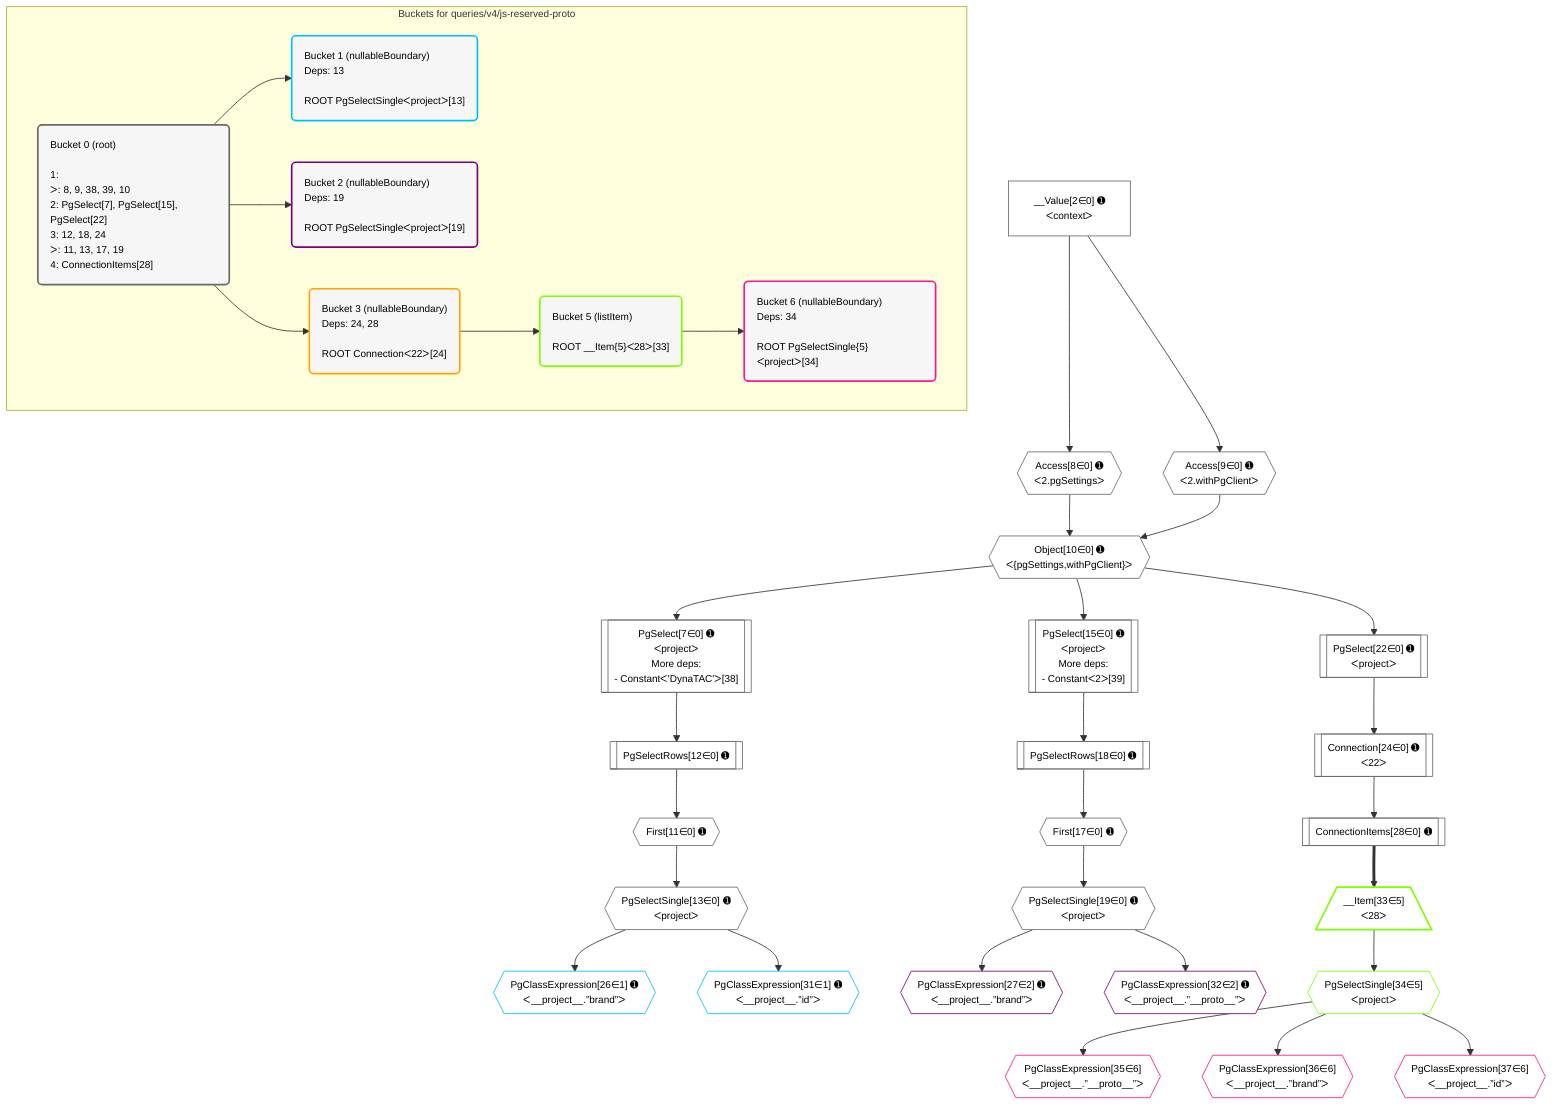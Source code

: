 %%{init: {'themeVariables': { 'fontSize': '12px'}}}%%
graph TD
    classDef path fill:#eee,stroke:#000,color:#000
    classDef plan fill:#fff,stroke-width:1px,color:#000
    classDef itemplan fill:#fff,stroke-width:2px,color:#000
    classDef unbatchedplan fill:#dff,stroke-width:1px,color:#000
    classDef sideeffectplan fill:#fcc,stroke-width:2px,color:#000
    classDef bucket fill:#f6f6f6,color:#000,stroke-width:2px,text-align:left

    subgraph "Buckets for queries/v4/js-reserved-proto"
    Bucket0("Bucket 0 (root)<br /><br />1: <br />ᐳ: 8, 9, 38, 39, 10<br />2: PgSelect[7], PgSelect[15], PgSelect[22]<br />3: 12, 18, 24<br />ᐳ: 11, 13, 17, 19<br />4: ConnectionItems[28]"):::bucket
    Bucket1("Bucket 1 (nullableBoundary)<br />Deps: 13<br /><br />ROOT PgSelectSingleᐸprojectᐳ[13]"):::bucket
    Bucket2("Bucket 2 (nullableBoundary)<br />Deps: 19<br /><br />ROOT PgSelectSingleᐸprojectᐳ[19]"):::bucket
    Bucket3("Bucket 3 (nullableBoundary)<br />Deps: 24, 28<br /><br />ROOT Connectionᐸ22ᐳ[24]"):::bucket
    Bucket5("Bucket 5 (listItem)<br /><br />ROOT __Item{5}ᐸ28ᐳ[33]"):::bucket
    Bucket6("Bucket 6 (nullableBoundary)<br />Deps: 34<br /><br />ROOT PgSelectSingle{5}ᐸprojectᐳ[34]"):::bucket
    end
    Bucket0 --> Bucket1 & Bucket2 & Bucket3
    Bucket3 --> Bucket5
    Bucket5 --> Bucket6

    %% plan dependencies
    PgSelect7[["PgSelect[7∈0] ➊<br />ᐸprojectᐳ<br />More deps:<br />- Constantᐸ'DynaTAC'ᐳ[38]"]]:::plan
    Object10{{"Object[10∈0] ➊<br />ᐸ{pgSettings,withPgClient}ᐳ"}}:::plan
    Object10 --> PgSelect7
    Access8{{"Access[8∈0] ➊<br />ᐸ2.pgSettingsᐳ"}}:::plan
    Access9{{"Access[9∈0] ➊<br />ᐸ2.withPgClientᐳ"}}:::plan
    Access8 & Access9 --> Object10
    PgSelect15[["PgSelect[15∈0] ➊<br />ᐸprojectᐳ<br />More deps:<br />- Constantᐸ2ᐳ[39]"]]:::plan
    Object10 --> PgSelect15
    __Value2["__Value[2∈0] ➊<br />ᐸcontextᐳ"]:::plan
    __Value2 --> Access8
    __Value2 --> Access9
    First11{{"First[11∈0] ➊"}}:::plan
    PgSelectRows12[["PgSelectRows[12∈0] ➊"]]:::plan
    PgSelectRows12 --> First11
    PgSelect7 --> PgSelectRows12
    PgSelectSingle13{{"PgSelectSingle[13∈0] ➊<br />ᐸprojectᐳ"}}:::plan
    First11 --> PgSelectSingle13
    First17{{"First[17∈0] ➊"}}:::plan
    PgSelectRows18[["PgSelectRows[18∈0] ➊"]]:::plan
    PgSelectRows18 --> First17
    PgSelect15 --> PgSelectRows18
    PgSelectSingle19{{"PgSelectSingle[19∈0] ➊<br />ᐸprojectᐳ"}}:::plan
    First17 --> PgSelectSingle19
    PgSelect22[["PgSelect[22∈0] ➊<br />ᐸprojectᐳ"]]:::plan
    Object10 --> PgSelect22
    Connection24[["Connection[24∈0] ➊<br />ᐸ22ᐳ"]]:::plan
    PgSelect22 --> Connection24
    ConnectionItems28[["ConnectionItems[28∈0] ➊"]]:::plan
    Connection24 --> ConnectionItems28
    PgClassExpression26{{"PgClassExpression[26∈1] ➊<br />ᐸ__project__.”brand”ᐳ"}}:::plan
    PgSelectSingle13 --> PgClassExpression26
    PgClassExpression31{{"PgClassExpression[31∈1] ➊<br />ᐸ__project__.”id”ᐳ"}}:::plan
    PgSelectSingle13 --> PgClassExpression31
    PgClassExpression27{{"PgClassExpression[27∈2] ➊<br />ᐸ__project__.”brand”ᐳ"}}:::plan
    PgSelectSingle19 --> PgClassExpression27
    PgClassExpression32{{"PgClassExpression[32∈2] ➊<br />ᐸ__project__.”__proto__”ᐳ"}}:::plan
    PgSelectSingle19 --> PgClassExpression32
    __Item33[/"__Item[33∈5]<br />ᐸ28ᐳ"\]:::itemplan
    ConnectionItems28 ==> __Item33
    PgSelectSingle34{{"PgSelectSingle[34∈5]<br />ᐸprojectᐳ"}}:::plan
    __Item33 --> PgSelectSingle34
    PgClassExpression35{{"PgClassExpression[35∈6]<br />ᐸ__project__.”__proto__”ᐳ"}}:::plan
    PgSelectSingle34 --> PgClassExpression35
    PgClassExpression36{{"PgClassExpression[36∈6]<br />ᐸ__project__.”brand”ᐳ"}}:::plan
    PgSelectSingle34 --> PgClassExpression36
    PgClassExpression37{{"PgClassExpression[37∈6]<br />ᐸ__project__.”id”ᐳ"}}:::plan
    PgSelectSingle34 --> PgClassExpression37

    %% define steps
    classDef bucket0 stroke:#696969
    class Bucket0,__Value2,PgSelect7,Access8,Access9,Object10,First11,PgSelectRows12,PgSelectSingle13,PgSelect15,First17,PgSelectRows18,PgSelectSingle19,PgSelect22,Connection24,ConnectionItems28 bucket0
    classDef bucket1 stroke:#00bfff
    class Bucket1,PgClassExpression26,PgClassExpression31 bucket1
    classDef bucket2 stroke:#7f007f
    class Bucket2,PgClassExpression27,PgClassExpression32 bucket2
    classDef bucket3 stroke:#ffa500
    class Bucket3 bucket3
    classDef bucket5 stroke:#7fff00
    class Bucket5,__Item33,PgSelectSingle34 bucket5
    classDef bucket6 stroke:#ff1493
    class Bucket6,PgClassExpression35,PgClassExpression36,PgClassExpression37 bucket6